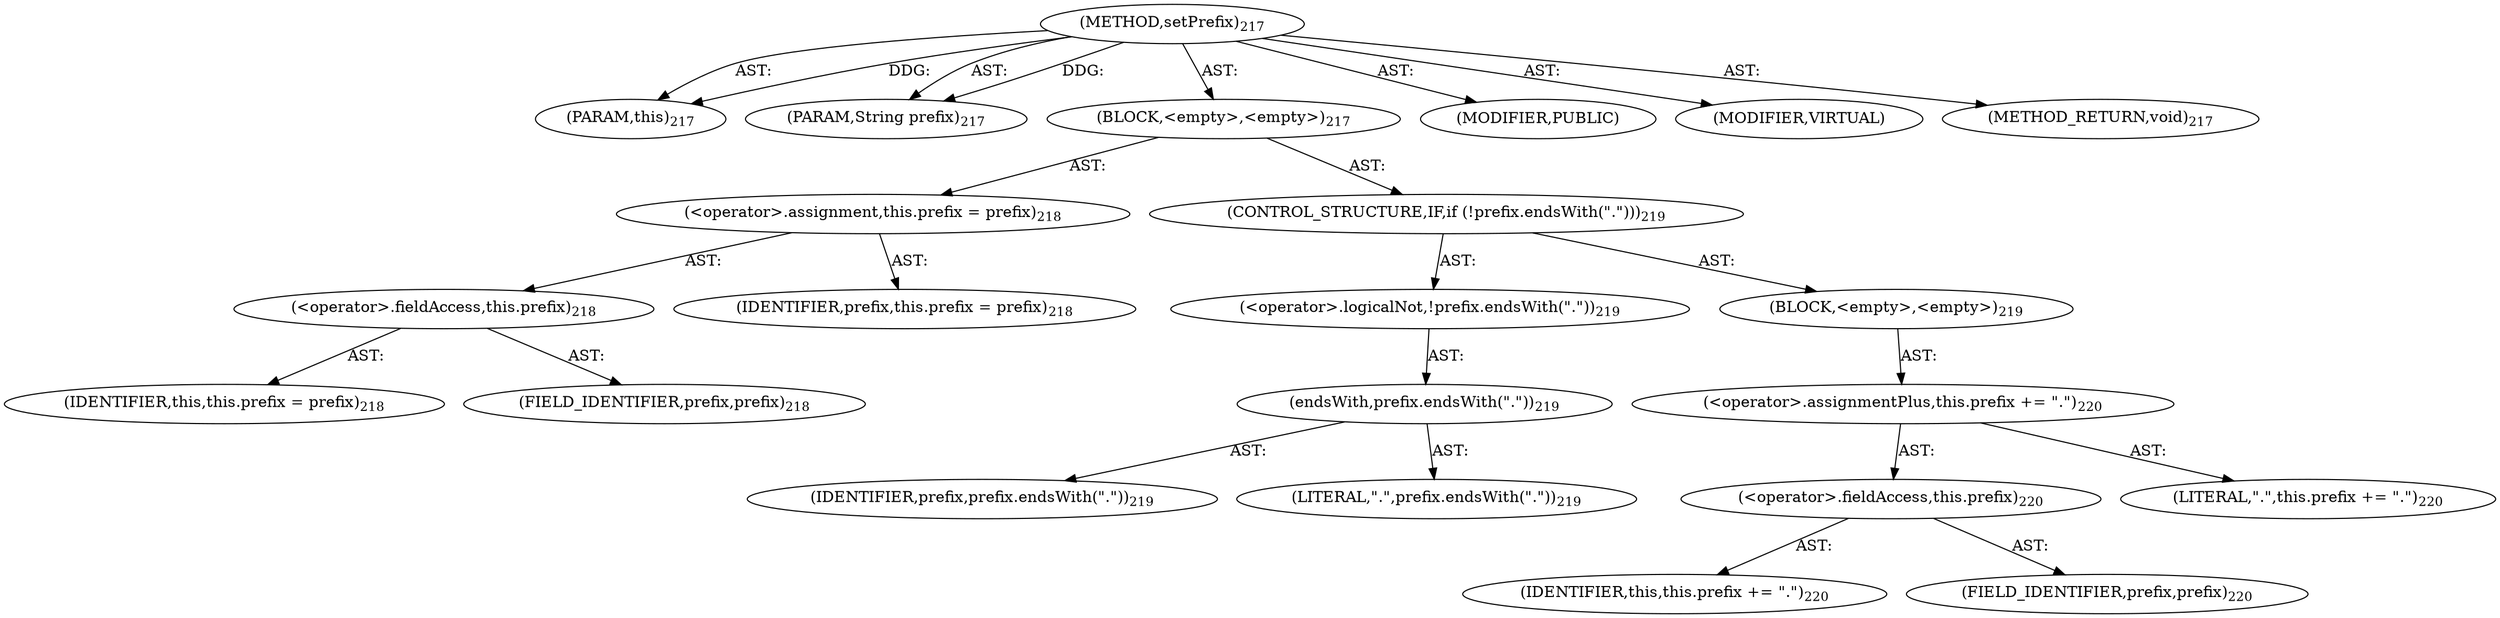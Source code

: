 digraph "setPrefix" {  
"111669149708" [label = <(METHOD,setPrefix)<SUB>217</SUB>> ]
"115964116997" [label = <(PARAM,this)<SUB>217</SUB>> ]
"115964117029" [label = <(PARAM,String prefix)<SUB>217</SUB>> ]
"25769803788" [label = <(BLOCK,&lt;empty&gt;,&lt;empty&gt;)<SUB>217</SUB>> ]
"30064771092" [label = <(&lt;operator&gt;.assignment,this.prefix = prefix)<SUB>218</SUB>> ]
"30064771093" [label = <(&lt;operator&gt;.fieldAccess,this.prefix)<SUB>218</SUB>> ]
"68719476741" [label = <(IDENTIFIER,this,this.prefix = prefix)<SUB>218</SUB>> ]
"55834574858" [label = <(FIELD_IDENTIFIER,prefix,prefix)<SUB>218</SUB>> ]
"68719476809" [label = <(IDENTIFIER,prefix,this.prefix = prefix)<SUB>218</SUB>> ]
"47244640256" [label = <(CONTROL_STRUCTURE,IF,if (!prefix.endsWith(&quot;.&quot;)))<SUB>219</SUB>> ]
"30064771094" [label = <(&lt;operator&gt;.logicalNot,!prefix.endsWith(&quot;.&quot;))<SUB>219</SUB>> ]
"30064771095" [label = <(endsWith,prefix.endsWith(&quot;.&quot;))<SUB>219</SUB>> ]
"68719476810" [label = <(IDENTIFIER,prefix,prefix.endsWith(&quot;.&quot;))<SUB>219</SUB>> ]
"90194313218" [label = <(LITERAL,&quot;.&quot;,prefix.endsWith(&quot;.&quot;))<SUB>219</SUB>> ]
"25769803789" [label = <(BLOCK,&lt;empty&gt;,&lt;empty&gt;)<SUB>219</SUB>> ]
"30064771096" [label = <(&lt;operator&gt;.assignmentPlus,this.prefix += &quot;.&quot;)<SUB>220</SUB>> ]
"30064771097" [label = <(&lt;operator&gt;.fieldAccess,this.prefix)<SUB>220</SUB>> ]
"68719476742" [label = <(IDENTIFIER,this,this.prefix += &quot;.&quot;)<SUB>220</SUB>> ]
"55834574859" [label = <(FIELD_IDENTIFIER,prefix,prefix)<SUB>220</SUB>> ]
"90194313219" [label = <(LITERAL,&quot;.&quot;,this.prefix += &quot;.&quot;)<SUB>220</SUB>> ]
"133143986211" [label = <(MODIFIER,PUBLIC)> ]
"133143986212" [label = <(MODIFIER,VIRTUAL)> ]
"128849018892" [label = <(METHOD_RETURN,void)<SUB>217</SUB>> ]
  "111669149708" -> "115964116997"  [ label = "AST: "] 
  "111669149708" -> "115964117029"  [ label = "AST: "] 
  "111669149708" -> "25769803788"  [ label = "AST: "] 
  "111669149708" -> "133143986211"  [ label = "AST: "] 
  "111669149708" -> "133143986212"  [ label = "AST: "] 
  "111669149708" -> "128849018892"  [ label = "AST: "] 
  "25769803788" -> "30064771092"  [ label = "AST: "] 
  "25769803788" -> "47244640256"  [ label = "AST: "] 
  "30064771092" -> "30064771093"  [ label = "AST: "] 
  "30064771092" -> "68719476809"  [ label = "AST: "] 
  "30064771093" -> "68719476741"  [ label = "AST: "] 
  "30064771093" -> "55834574858"  [ label = "AST: "] 
  "47244640256" -> "30064771094"  [ label = "AST: "] 
  "47244640256" -> "25769803789"  [ label = "AST: "] 
  "30064771094" -> "30064771095"  [ label = "AST: "] 
  "30064771095" -> "68719476810"  [ label = "AST: "] 
  "30064771095" -> "90194313218"  [ label = "AST: "] 
  "25769803789" -> "30064771096"  [ label = "AST: "] 
  "30064771096" -> "30064771097"  [ label = "AST: "] 
  "30064771096" -> "90194313219"  [ label = "AST: "] 
  "30064771097" -> "68719476742"  [ label = "AST: "] 
  "30064771097" -> "55834574859"  [ label = "AST: "] 
  "111669149708" -> "115964116997"  [ label = "DDG: "] 
  "111669149708" -> "115964117029"  [ label = "DDG: "] 
}
